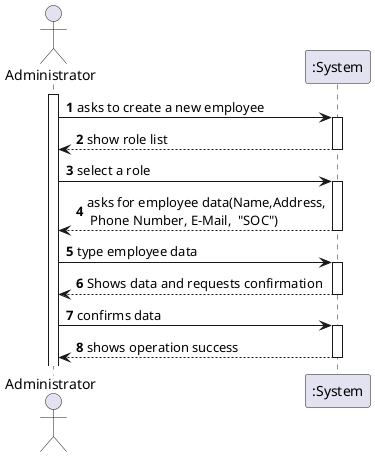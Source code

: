 @startuml
'https://plantuml.com/sequence-diagram

autonumber

actor "Administrator" as ADM

activate ADM

ADM -> ":System" : asks to create a new employee
activate ":System"

ADM <-- ":System": show role list
deactivate ":System"

ADM -> ":System": select a role
activate ":System"
ADM <-- ":System": asks for employee data(Name,Address,\n Phone Number, E-Mail,  "SOC")
deactivate ":System"

ADM -> ":System": type employee data
activate ":System"
ADM <-- ":System": Shows data and requests confirmation
deactivate ":System"

ADM -> ":System": confirms data
activate ":System"
ADM <-- ":System": shows operation success
deactivate ":System"

@enduml